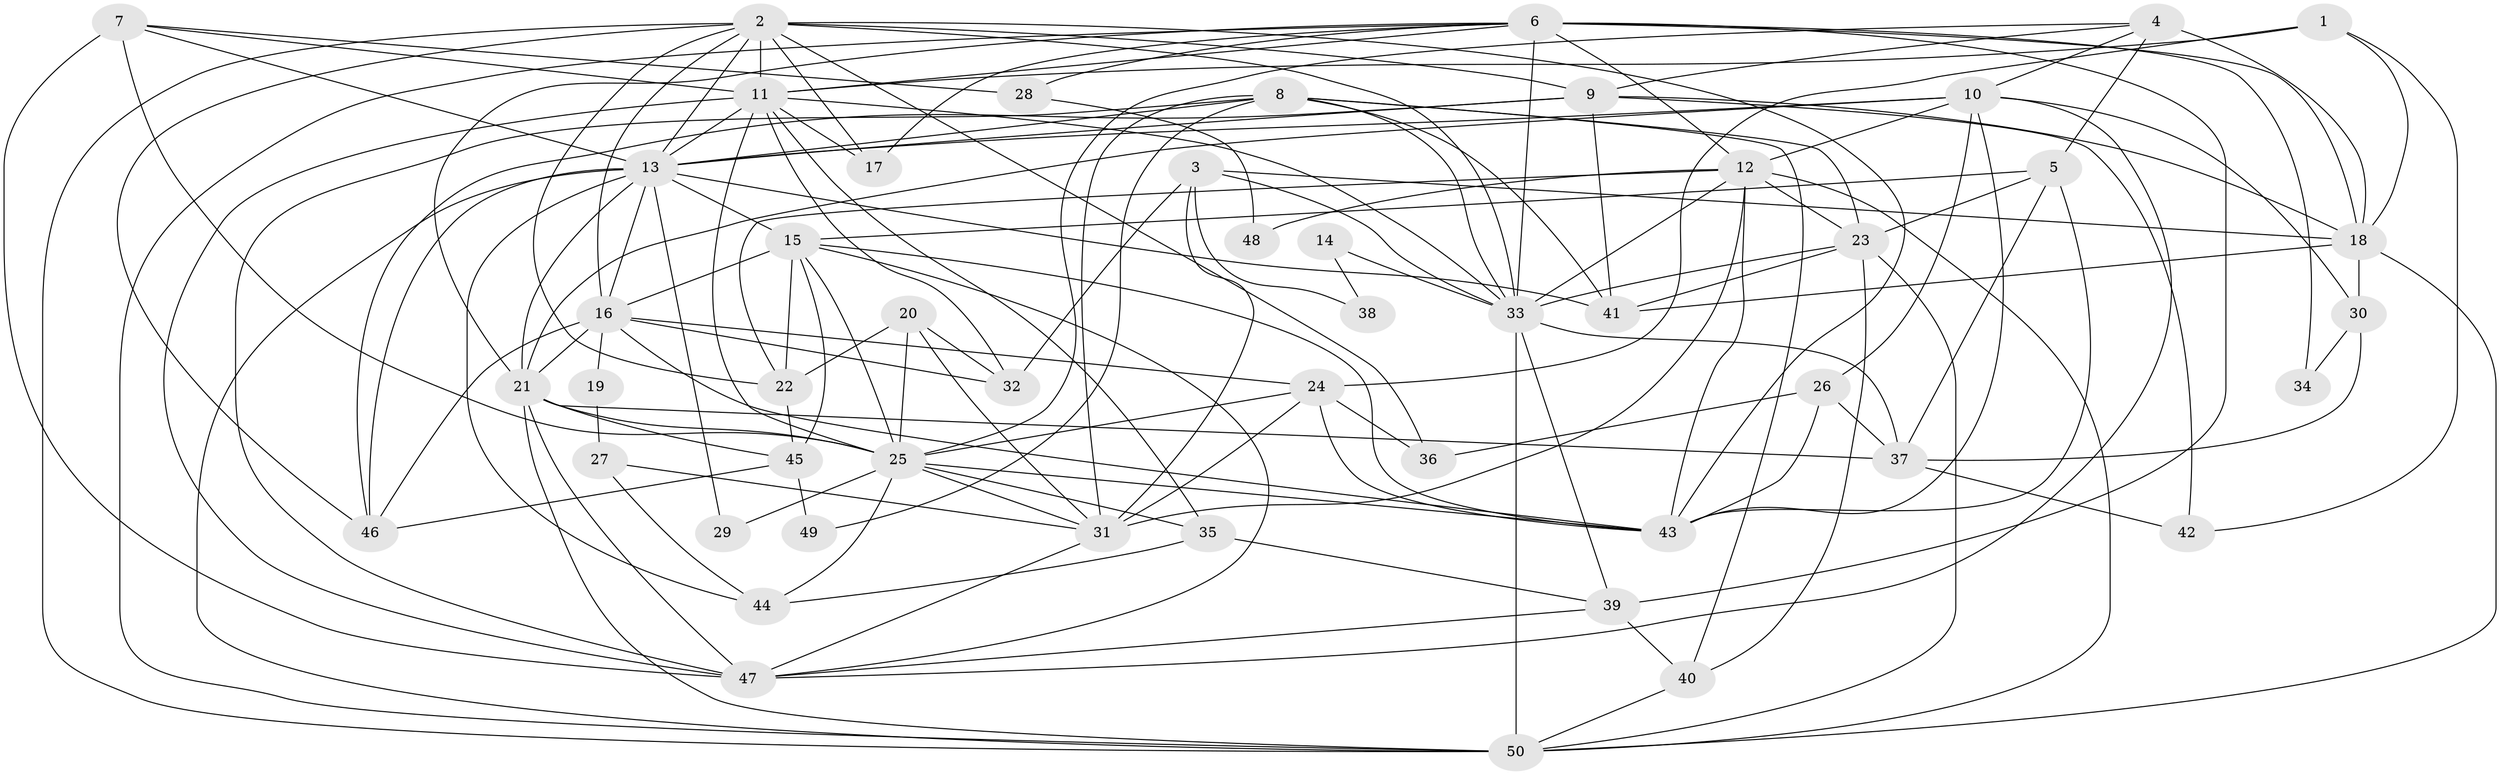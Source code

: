 // original degree distribution, {4: 0.3064516129032258, 5: 0.21774193548387097, 3: 0.22580645161290322, 6: 0.08064516129032258, 2: 0.13709677419354838, 7: 0.016129032258064516, 9: 0.008064516129032258, 8: 0.008064516129032258}
// Generated by graph-tools (version 1.1) at 2025/50/03/04/25 22:50:58]
// undirected, 50 vertices, 147 edges
graph export_dot {
  node [color=gray90,style=filled];
  1;
  2;
  3;
  4;
  5;
  6;
  7;
  8;
  9;
  10;
  11;
  12;
  13;
  14;
  15;
  16;
  17;
  18;
  19;
  20;
  21;
  22;
  23;
  24;
  25;
  26;
  27;
  28;
  29;
  30;
  31;
  32;
  33;
  34;
  35;
  36;
  37;
  38;
  39;
  40;
  41;
  42;
  43;
  44;
  45;
  46;
  47;
  48;
  49;
  50;
  1 -- 11 [weight=1.0];
  1 -- 18 [weight=1.0];
  1 -- 24 [weight=1.0];
  1 -- 42 [weight=1.0];
  2 -- 9 [weight=1.0];
  2 -- 11 [weight=3.0];
  2 -- 13 [weight=1.0];
  2 -- 16 [weight=1.0];
  2 -- 17 [weight=1.0];
  2 -- 22 [weight=1.0];
  2 -- 33 [weight=1.0];
  2 -- 36 [weight=1.0];
  2 -- 43 [weight=1.0];
  2 -- 46 [weight=2.0];
  2 -- 50 [weight=1.0];
  3 -- 18 [weight=1.0];
  3 -- 31 [weight=1.0];
  3 -- 32 [weight=1.0];
  3 -- 33 [weight=1.0];
  3 -- 38 [weight=1.0];
  4 -- 5 [weight=1.0];
  4 -- 9 [weight=1.0];
  4 -- 10 [weight=1.0];
  4 -- 18 [weight=2.0];
  4 -- 25 [weight=1.0];
  5 -- 15 [weight=1.0];
  5 -- 23 [weight=1.0];
  5 -- 37 [weight=1.0];
  5 -- 43 [weight=1.0];
  6 -- 11 [weight=1.0];
  6 -- 12 [weight=2.0];
  6 -- 17 [weight=1.0];
  6 -- 18 [weight=1.0];
  6 -- 21 [weight=1.0];
  6 -- 28 [weight=1.0];
  6 -- 33 [weight=1.0];
  6 -- 34 [weight=1.0];
  6 -- 39 [weight=1.0];
  6 -- 50 [weight=1.0];
  7 -- 11 [weight=1.0];
  7 -- 13 [weight=1.0];
  7 -- 25 [weight=1.0];
  7 -- 28 [weight=1.0];
  7 -- 47 [weight=1.0];
  8 -- 13 [weight=1.0];
  8 -- 23 [weight=1.0];
  8 -- 31 [weight=1.0];
  8 -- 33 [weight=1.0];
  8 -- 40 [weight=1.0];
  8 -- 41 [weight=1.0];
  8 -- 47 [weight=1.0];
  8 -- 49 [weight=1.0];
  9 -- 13 [weight=3.0];
  9 -- 18 [weight=1.0];
  9 -- 41 [weight=1.0];
  9 -- 42 [weight=1.0];
  9 -- 46 [weight=1.0];
  10 -- 12 [weight=2.0];
  10 -- 13 [weight=2.0];
  10 -- 21 [weight=1.0];
  10 -- 26 [weight=1.0];
  10 -- 30 [weight=1.0];
  10 -- 43 [weight=1.0];
  10 -- 47 [weight=1.0];
  11 -- 13 [weight=2.0];
  11 -- 17 [weight=1.0];
  11 -- 25 [weight=1.0];
  11 -- 32 [weight=1.0];
  11 -- 33 [weight=1.0];
  11 -- 35 [weight=1.0];
  11 -- 47 [weight=1.0];
  12 -- 22 [weight=1.0];
  12 -- 23 [weight=1.0];
  12 -- 31 [weight=1.0];
  12 -- 33 [weight=1.0];
  12 -- 43 [weight=1.0];
  12 -- 48 [weight=1.0];
  12 -- 50 [weight=1.0];
  13 -- 15 [weight=1.0];
  13 -- 16 [weight=1.0];
  13 -- 21 [weight=2.0];
  13 -- 29 [weight=1.0];
  13 -- 41 [weight=1.0];
  13 -- 44 [weight=1.0];
  13 -- 46 [weight=1.0];
  13 -- 50 [weight=1.0];
  14 -- 33 [weight=2.0];
  14 -- 38 [weight=1.0];
  15 -- 16 [weight=1.0];
  15 -- 22 [weight=1.0];
  15 -- 25 [weight=1.0];
  15 -- 43 [weight=1.0];
  15 -- 45 [weight=2.0];
  15 -- 47 [weight=1.0];
  16 -- 19 [weight=1.0];
  16 -- 21 [weight=1.0];
  16 -- 24 [weight=2.0];
  16 -- 32 [weight=1.0];
  16 -- 43 [weight=1.0];
  16 -- 46 [weight=1.0];
  18 -- 30 [weight=1.0];
  18 -- 41 [weight=1.0];
  18 -- 50 [weight=1.0];
  19 -- 27 [weight=1.0];
  20 -- 22 [weight=1.0];
  20 -- 25 [weight=1.0];
  20 -- 31 [weight=1.0];
  20 -- 32 [weight=1.0];
  21 -- 25 [weight=1.0];
  21 -- 37 [weight=1.0];
  21 -- 45 [weight=1.0];
  21 -- 47 [weight=1.0];
  21 -- 50 [weight=1.0];
  22 -- 45 [weight=1.0];
  23 -- 33 [weight=1.0];
  23 -- 40 [weight=1.0];
  23 -- 41 [weight=1.0];
  23 -- 50 [weight=2.0];
  24 -- 25 [weight=1.0];
  24 -- 31 [weight=2.0];
  24 -- 36 [weight=2.0];
  24 -- 43 [weight=1.0];
  25 -- 29 [weight=1.0];
  25 -- 31 [weight=1.0];
  25 -- 35 [weight=1.0];
  25 -- 43 [weight=1.0];
  25 -- 44 [weight=1.0];
  26 -- 36 [weight=2.0];
  26 -- 37 [weight=1.0];
  26 -- 43 [weight=1.0];
  27 -- 31 [weight=1.0];
  27 -- 44 [weight=1.0];
  28 -- 48 [weight=1.0];
  30 -- 34 [weight=1.0];
  30 -- 37 [weight=1.0];
  31 -- 47 [weight=1.0];
  33 -- 37 [weight=1.0];
  33 -- 39 [weight=1.0];
  33 -- 50 [weight=2.0];
  35 -- 39 [weight=1.0];
  35 -- 44 [weight=1.0];
  37 -- 42 [weight=1.0];
  39 -- 40 [weight=1.0];
  39 -- 47 [weight=1.0];
  40 -- 50 [weight=1.0];
  45 -- 46 [weight=1.0];
  45 -- 49 [weight=1.0];
}
